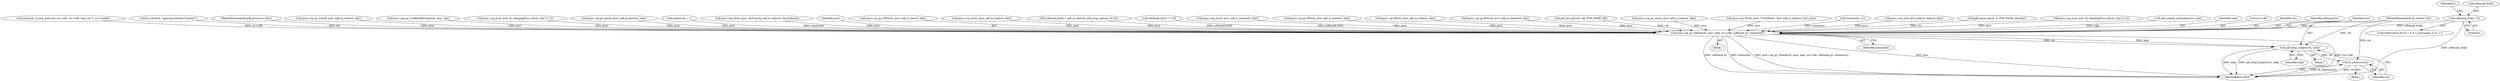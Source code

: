 digraph "0_ghostscript_8a3257b01faa899dd9b5e35c6bb3403cd709c371@array" {
"1000613" [label="(Call,softmask_bc[k] = 0)"];
"1000695" [label="(Call,proc->op_gs_SMask(ctx, proc, xobj, csi->rdb, softmask_bc, luminosity))"];
"1000705" [label="(Call,pdf_drop_xobject(ctx, xobj))"];
"1000709" [label="(Call,fz_rethrow(ctx))"];
"1000604" [label="(ControlStructure,for (k = 0; k < colorspace_n; k++))"];
"1000353" [label="(Call,proc->op_gs_OP(ctx, proc, pdf_to_bool(ctx, obj)))"];
"1000193" [label="(Call,proc->op_M(ctx, proc, pdf_to_real(ctx, obj)))"];
"1000530" [label="(Call,proc->op_gs_BM(ctx, proc, pdf_to_name(ctx, obj)))"];
"1000680" [label="(Call,pdf_dict_get(ctx, obj, PDF_NAME_TR))"];
"1000500" [label="(Call,proc->op_gs_ca(ctx, proc, pdf_to_real(ctx, obj)))"];
"1000322" [label="(Call,proc->op_Tf(ctx, proc, \"ExtGState\", font, pdf_to_real(ctx, font_size)))"];
"1000675" [label="(Call,luminosity = 0)"];
"1000269" [label="(Call,proc->op_i(ctx, proc, pdf_to_real(ctx, obj)))"];
"1000704" [label="(Block,)"];
"1000688" [label="(Call,pdf_name_eq(ctx, tr, PDF_NAME_Identity))"];
"1000170" [label="(Call,proc->op_j(ctx, proc, fz_clampi(pdf_to_int(ctx, obj), 0, 2)))"];
"1000594" [label="(Call,pdf_xobject_colorspace(ctx, xobj))"];
"1000705" [label="(Call,pdf_drop_xobject(ctx, xobj))"];
"1000698" [label="(Identifier,xobj)"];
"1000699" [label="(Call,csi->rdb)"];
"1000707" [label="(Identifier,xobj)"];
"1000696" [label="(Identifier,ctx)"];
"1000702" [label="(Identifier,softmask_bc)"];
"1000591" [label="(Block,)"];
"1000307" [label="(Call,load_font_or_hail_mary(ctx, csi->doc, csi->rdb, font_ref, 0, csi->cookie))"];
"1000695" [label="(Call,proc->op_gs_SMask(ctx, proc, xobj, csi->rdb, softmask_bc, luminosity))"];
"1000692" [label="(Call,fz_warn(ctx, \"ignoring transfer function\"))"];
"1000613" [label="(Call,softmask_bc[k] = 0)"];
"1000706" [label="(Identifier,ctx)"];
"1000729" [label="(MethodReturn,RET)"];
"1000108" [label="(MethodParameterIn,pdf_processor *proc)"];
"1000480" [label="(Call,proc->op_gs_CA(ctx, proc, pdf_to_real(ctx, obj)))"];
"1000413" [label="(Call,proc->op_gs_UseBlackPtComp(ctx, proc, obj))"];
"1000710" [label="(Identifier,ctx)"];
"1000709" [label="(Call,fz_rethrow(ctx))"];
"1000147" [label="(Call,proc->op_J(ctx, proc, fz_clampi(pdf_to_int(ctx, obj), 0, 2)))"];
"1000617" [label="(Literal,0)"];
"1000373" [label="(Call,proc->op_gs_op(ctx, proc, pdf_to_bool(ctx, obj)))"];
"1000612" [label="(Identifier,k)"];
"1000703" [label="(Identifier,luminosity)"];
"1000671" [label="(Call,luminosity = 1)"];
"1000228" [label="(Call,proc->op_d(ctx, proc, dash_array, pdf_to_real(ctx, dash_phase)))"];
"1000107" [label="(MethodParameterIn,fz_context *ctx)"];
"1000697" [label="(Identifier,proc)"];
"1000393" [label="(Call,proc->op_gs_OPM(ctx, proc, pdf_to_int(ctx, obj)))"];
"1000127" [label="(Call,proc->op_w(ctx, proc, pdf_to_real(ctx, obj)))"];
"1000650" [label="(Call,softmask_bc[k] = pdf_to_real(ctx, pdf_array_get(ctx, bc, k)))"];
"1000708" [label="(Block,)"];
"1000614" [label="(Call,softmask_bc[k])"];
"1000622" [label="(Call,softmask_bc[3] = 1.0f)"];
"1000249" [label="(Call,proc->op_ri(ctx, proc, pdf_to_name(ctx, obj)))"];
"1000613" -> "1000604"  [label="AST: "];
"1000613" -> "1000617"  [label="CFG: "];
"1000614" -> "1000613"  [label="AST: "];
"1000617" -> "1000613"  [label="AST: "];
"1000612" -> "1000613"  [label="CFG: "];
"1000613" -> "1000729"  [label="DDG: softmask_bc[k]"];
"1000613" -> "1000695"  [label="DDG: softmask_bc[k]"];
"1000695" -> "1000591"  [label="AST: "];
"1000695" -> "1000703"  [label="CFG: "];
"1000696" -> "1000695"  [label="AST: "];
"1000697" -> "1000695"  [label="AST: "];
"1000698" -> "1000695"  [label="AST: "];
"1000699" -> "1000695"  [label="AST: "];
"1000702" -> "1000695"  [label="AST: "];
"1000703" -> "1000695"  [label="AST: "];
"1000706" -> "1000695"  [label="CFG: "];
"1000695" -> "1000729"  [label="DDG: proc->op_gs_SMask(ctx, proc, xobj, csi->rdb, softmask_bc, luminosity)"];
"1000695" -> "1000729"  [label="DDG: proc"];
"1000695" -> "1000729"  [label="DDG: csi->rdb"];
"1000695" -> "1000729"  [label="DDG: softmask_bc"];
"1000695" -> "1000729"  [label="DDG: luminosity"];
"1000688" -> "1000695"  [label="DDG: ctx"];
"1000692" -> "1000695"  [label="DDG: ctx"];
"1000680" -> "1000695"  [label="DDG: ctx"];
"1000107" -> "1000695"  [label="DDG: ctx"];
"1000170" -> "1000695"  [label="DDG: proc"];
"1000193" -> "1000695"  [label="DDG: proc"];
"1000127" -> "1000695"  [label="DDG: proc"];
"1000228" -> "1000695"  [label="DDG: proc"];
"1000530" -> "1000695"  [label="DDG: proc"];
"1000249" -> "1000695"  [label="DDG: proc"];
"1000373" -> "1000695"  [label="DDG: proc"];
"1000500" -> "1000695"  [label="DDG: proc"];
"1000147" -> "1000695"  [label="DDG: proc"];
"1000413" -> "1000695"  [label="DDG: proc"];
"1000322" -> "1000695"  [label="DDG: proc"];
"1000269" -> "1000695"  [label="DDG: proc"];
"1000353" -> "1000695"  [label="DDG: proc"];
"1000480" -> "1000695"  [label="DDG: proc"];
"1000393" -> "1000695"  [label="DDG: proc"];
"1000108" -> "1000695"  [label="DDG: proc"];
"1000594" -> "1000695"  [label="DDG: xobj"];
"1000307" -> "1000695"  [label="DDG: csi->rdb"];
"1000622" -> "1000695"  [label="DDG: softmask_bc[3]"];
"1000650" -> "1000695"  [label="DDG: softmask_bc[k]"];
"1000675" -> "1000695"  [label="DDG: luminosity"];
"1000671" -> "1000695"  [label="DDG: luminosity"];
"1000695" -> "1000705"  [label="DDG: ctx"];
"1000695" -> "1000705"  [label="DDG: xobj"];
"1000705" -> "1000704"  [label="AST: "];
"1000705" -> "1000707"  [label="CFG: "];
"1000706" -> "1000705"  [label="AST: "];
"1000707" -> "1000705"  [label="AST: "];
"1000710" -> "1000705"  [label="CFG: "];
"1000705" -> "1000729"  [label="DDG: pdf_drop_xobject(ctx, xobj)"];
"1000705" -> "1000729"  [label="DDG: xobj"];
"1000107" -> "1000705"  [label="DDG: ctx"];
"1000705" -> "1000709"  [label="DDG: ctx"];
"1000709" -> "1000708"  [label="AST: "];
"1000709" -> "1000710"  [label="CFG: "];
"1000710" -> "1000709"  [label="AST: "];
"1000729" -> "1000709"  [label="CFG: "];
"1000709" -> "1000729"  [label="DDG: fz_rethrow(ctx)"];
"1000709" -> "1000729"  [label="DDG: ctx"];
"1000107" -> "1000709"  [label="DDG: ctx"];
}
